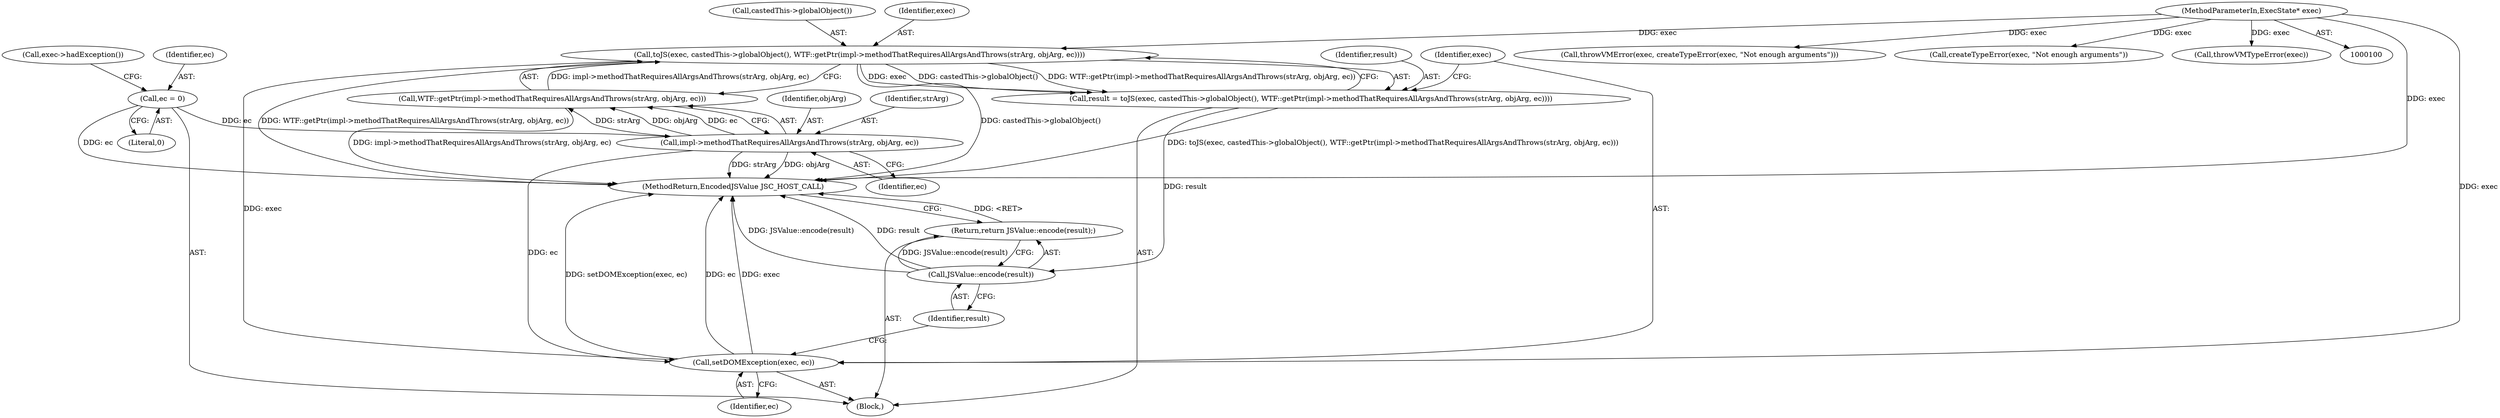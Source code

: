 digraph "0_Chrome_b944f670bb7a8a919daac497a4ea0536c954c201_33@pointer" {
"1000156" [label="(Call,toJS(exec, castedThis->globalObject(), WTF::getPtr(impl->methodThatRequiresAllArgsAndThrows(strArg, objArg, ec))))"];
"1000101" [label="(MethodParameterIn,ExecState* exec)"];
"1000159" [label="(Call,WTF::getPtr(impl->methodThatRequiresAllArgsAndThrows(strArg, objArg, ec)))"];
"1000160" [label="(Call,impl->methodThatRequiresAllArgsAndThrows(strArg, objArg, ec))"];
"1000138" [label="(Call,ec = 0)"];
"1000154" [label="(Call,result = toJS(exec, castedThis->globalObject(), WTF::getPtr(impl->methodThatRequiresAllArgsAndThrows(strArg, objArg, ec))))"];
"1000168" [label="(Call,JSValue::encode(result))"];
"1000167" [label="(Return,return JSValue::encode(result);)"];
"1000164" [label="(Call,setDOMException(exec, ec))"];
"1000167" [label="(Return,return JSValue::encode(result);)"];
"1000168" [label="(Call,JSValue::encode(result))"];
"1000169" [label="(Identifier,result)"];
"1000159" [label="(Call,WTF::getPtr(impl->methodThatRequiresAllArgsAndThrows(strArg, objArg, ec)))"];
"1000102" [label="(Block,)"];
"1000143" [label="(Call,exec->hadException())"];
"1000155" [label="(Identifier,result)"];
"1000156" [label="(Call,toJS(exec, castedThis->globalObject(), WTF::getPtr(impl->methodThatRequiresAllArgsAndThrows(strArg, objArg, ec))))"];
"1000101" [label="(MethodParameterIn,ExecState* exec)"];
"1000163" [label="(Identifier,ec)"];
"1000140" [label="(Literal,0)"];
"1000162" [label="(Identifier,objArg)"];
"1000132" [label="(Call,throwVMError(exec, createTypeError(exec, \"Not enough arguments\")))"];
"1000160" [label="(Call,impl->methodThatRequiresAllArgsAndThrows(strArg, objArg, ec))"];
"1000165" [label="(Identifier,exec)"];
"1000166" [label="(Identifier,ec)"];
"1000134" [label="(Call,createTypeError(exec, \"Not enough arguments\"))"];
"1000158" [label="(Call,castedThis->globalObject())"];
"1000154" [label="(Call,result = toJS(exec, castedThis->globalObject(), WTF::getPtr(impl->methodThatRequiresAllArgsAndThrows(strArg, objArg, ec))))"];
"1000113" [label="(Call,throwVMTypeError(exec))"];
"1000157" [label="(Identifier,exec)"];
"1000139" [label="(Identifier,ec)"];
"1000170" [label="(MethodReturn,EncodedJSValue JSC_HOST_CALL)"];
"1000164" [label="(Call,setDOMException(exec, ec))"];
"1000161" [label="(Identifier,strArg)"];
"1000138" [label="(Call,ec = 0)"];
"1000156" -> "1000154"  [label="AST: "];
"1000156" -> "1000159"  [label="CFG: "];
"1000157" -> "1000156"  [label="AST: "];
"1000158" -> "1000156"  [label="AST: "];
"1000159" -> "1000156"  [label="AST: "];
"1000154" -> "1000156"  [label="CFG: "];
"1000156" -> "1000170"  [label="DDG: WTF::getPtr(impl->methodThatRequiresAllArgsAndThrows(strArg, objArg, ec))"];
"1000156" -> "1000170"  [label="DDG: castedThis->globalObject()"];
"1000156" -> "1000154"  [label="DDG: exec"];
"1000156" -> "1000154"  [label="DDG: castedThis->globalObject()"];
"1000156" -> "1000154"  [label="DDG: WTF::getPtr(impl->methodThatRequiresAllArgsAndThrows(strArg, objArg, ec))"];
"1000101" -> "1000156"  [label="DDG: exec"];
"1000159" -> "1000156"  [label="DDG: impl->methodThatRequiresAllArgsAndThrows(strArg, objArg, ec)"];
"1000156" -> "1000164"  [label="DDG: exec"];
"1000101" -> "1000100"  [label="AST: "];
"1000101" -> "1000170"  [label="DDG: exec"];
"1000101" -> "1000113"  [label="DDG: exec"];
"1000101" -> "1000132"  [label="DDG: exec"];
"1000101" -> "1000134"  [label="DDG: exec"];
"1000101" -> "1000164"  [label="DDG: exec"];
"1000159" -> "1000160"  [label="CFG: "];
"1000160" -> "1000159"  [label="AST: "];
"1000159" -> "1000170"  [label="DDG: impl->methodThatRequiresAllArgsAndThrows(strArg, objArg, ec)"];
"1000160" -> "1000159"  [label="DDG: strArg"];
"1000160" -> "1000159"  [label="DDG: objArg"];
"1000160" -> "1000159"  [label="DDG: ec"];
"1000160" -> "1000163"  [label="CFG: "];
"1000161" -> "1000160"  [label="AST: "];
"1000162" -> "1000160"  [label="AST: "];
"1000163" -> "1000160"  [label="AST: "];
"1000160" -> "1000170"  [label="DDG: objArg"];
"1000160" -> "1000170"  [label="DDG: strArg"];
"1000138" -> "1000160"  [label="DDG: ec"];
"1000160" -> "1000164"  [label="DDG: ec"];
"1000138" -> "1000102"  [label="AST: "];
"1000138" -> "1000140"  [label="CFG: "];
"1000139" -> "1000138"  [label="AST: "];
"1000140" -> "1000138"  [label="AST: "];
"1000143" -> "1000138"  [label="CFG: "];
"1000138" -> "1000170"  [label="DDG: ec"];
"1000154" -> "1000102"  [label="AST: "];
"1000155" -> "1000154"  [label="AST: "];
"1000165" -> "1000154"  [label="CFG: "];
"1000154" -> "1000170"  [label="DDG: toJS(exec, castedThis->globalObject(), WTF::getPtr(impl->methodThatRequiresAllArgsAndThrows(strArg, objArg, ec)))"];
"1000154" -> "1000168"  [label="DDG: result"];
"1000168" -> "1000167"  [label="AST: "];
"1000168" -> "1000169"  [label="CFG: "];
"1000169" -> "1000168"  [label="AST: "];
"1000167" -> "1000168"  [label="CFG: "];
"1000168" -> "1000170"  [label="DDG: result"];
"1000168" -> "1000170"  [label="DDG: JSValue::encode(result)"];
"1000168" -> "1000167"  [label="DDG: JSValue::encode(result)"];
"1000167" -> "1000102"  [label="AST: "];
"1000170" -> "1000167"  [label="CFG: "];
"1000167" -> "1000170"  [label="DDG: <RET>"];
"1000164" -> "1000102"  [label="AST: "];
"1000164" -> "1000166"  [label="CFG: "];
"1000165" -> "1000164"  [label="AST: "];
"1000166" -> "1000164"  [label="AST: "];
"1000169" -> "1000164"  [label="CFG: "];
"1000164" -> "1000170"  [label="DDG: setDOMException(exec, ec)"];
"1000164" -> "1000170"  [label="DDG: ec"];
"1000164" -> "1000170"  [label="DDG: exec"];
}

